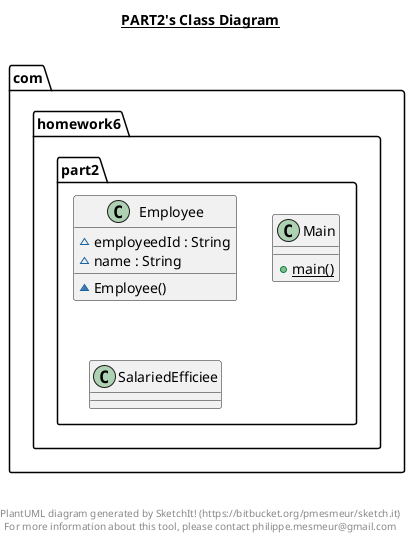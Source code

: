 @startuml

title __PART2's Class Diagram__\n

  namespace com.homework6.part2 {
    class com.homework6.part2.Employee {
        ~ employeedId : String
        ~ name : String
        ~ Employee()
    }
  }
  

  namespace com.homework6.part2 {
    class com.homework6.part2.Main {
        {static} + main()
    }
  }
  

  namespace com.homework6.part2 {
    class com.homework6.part2.SalariedEfficiee {
    }
  }
  



right footer


PlantUML diagram generated by SketchIt! (https://bitbucket.org/pmesmeur/sketch.it)
For more information about this tool, please contact philippe.mesmeur@gmail.com
endfooter

@enduml
